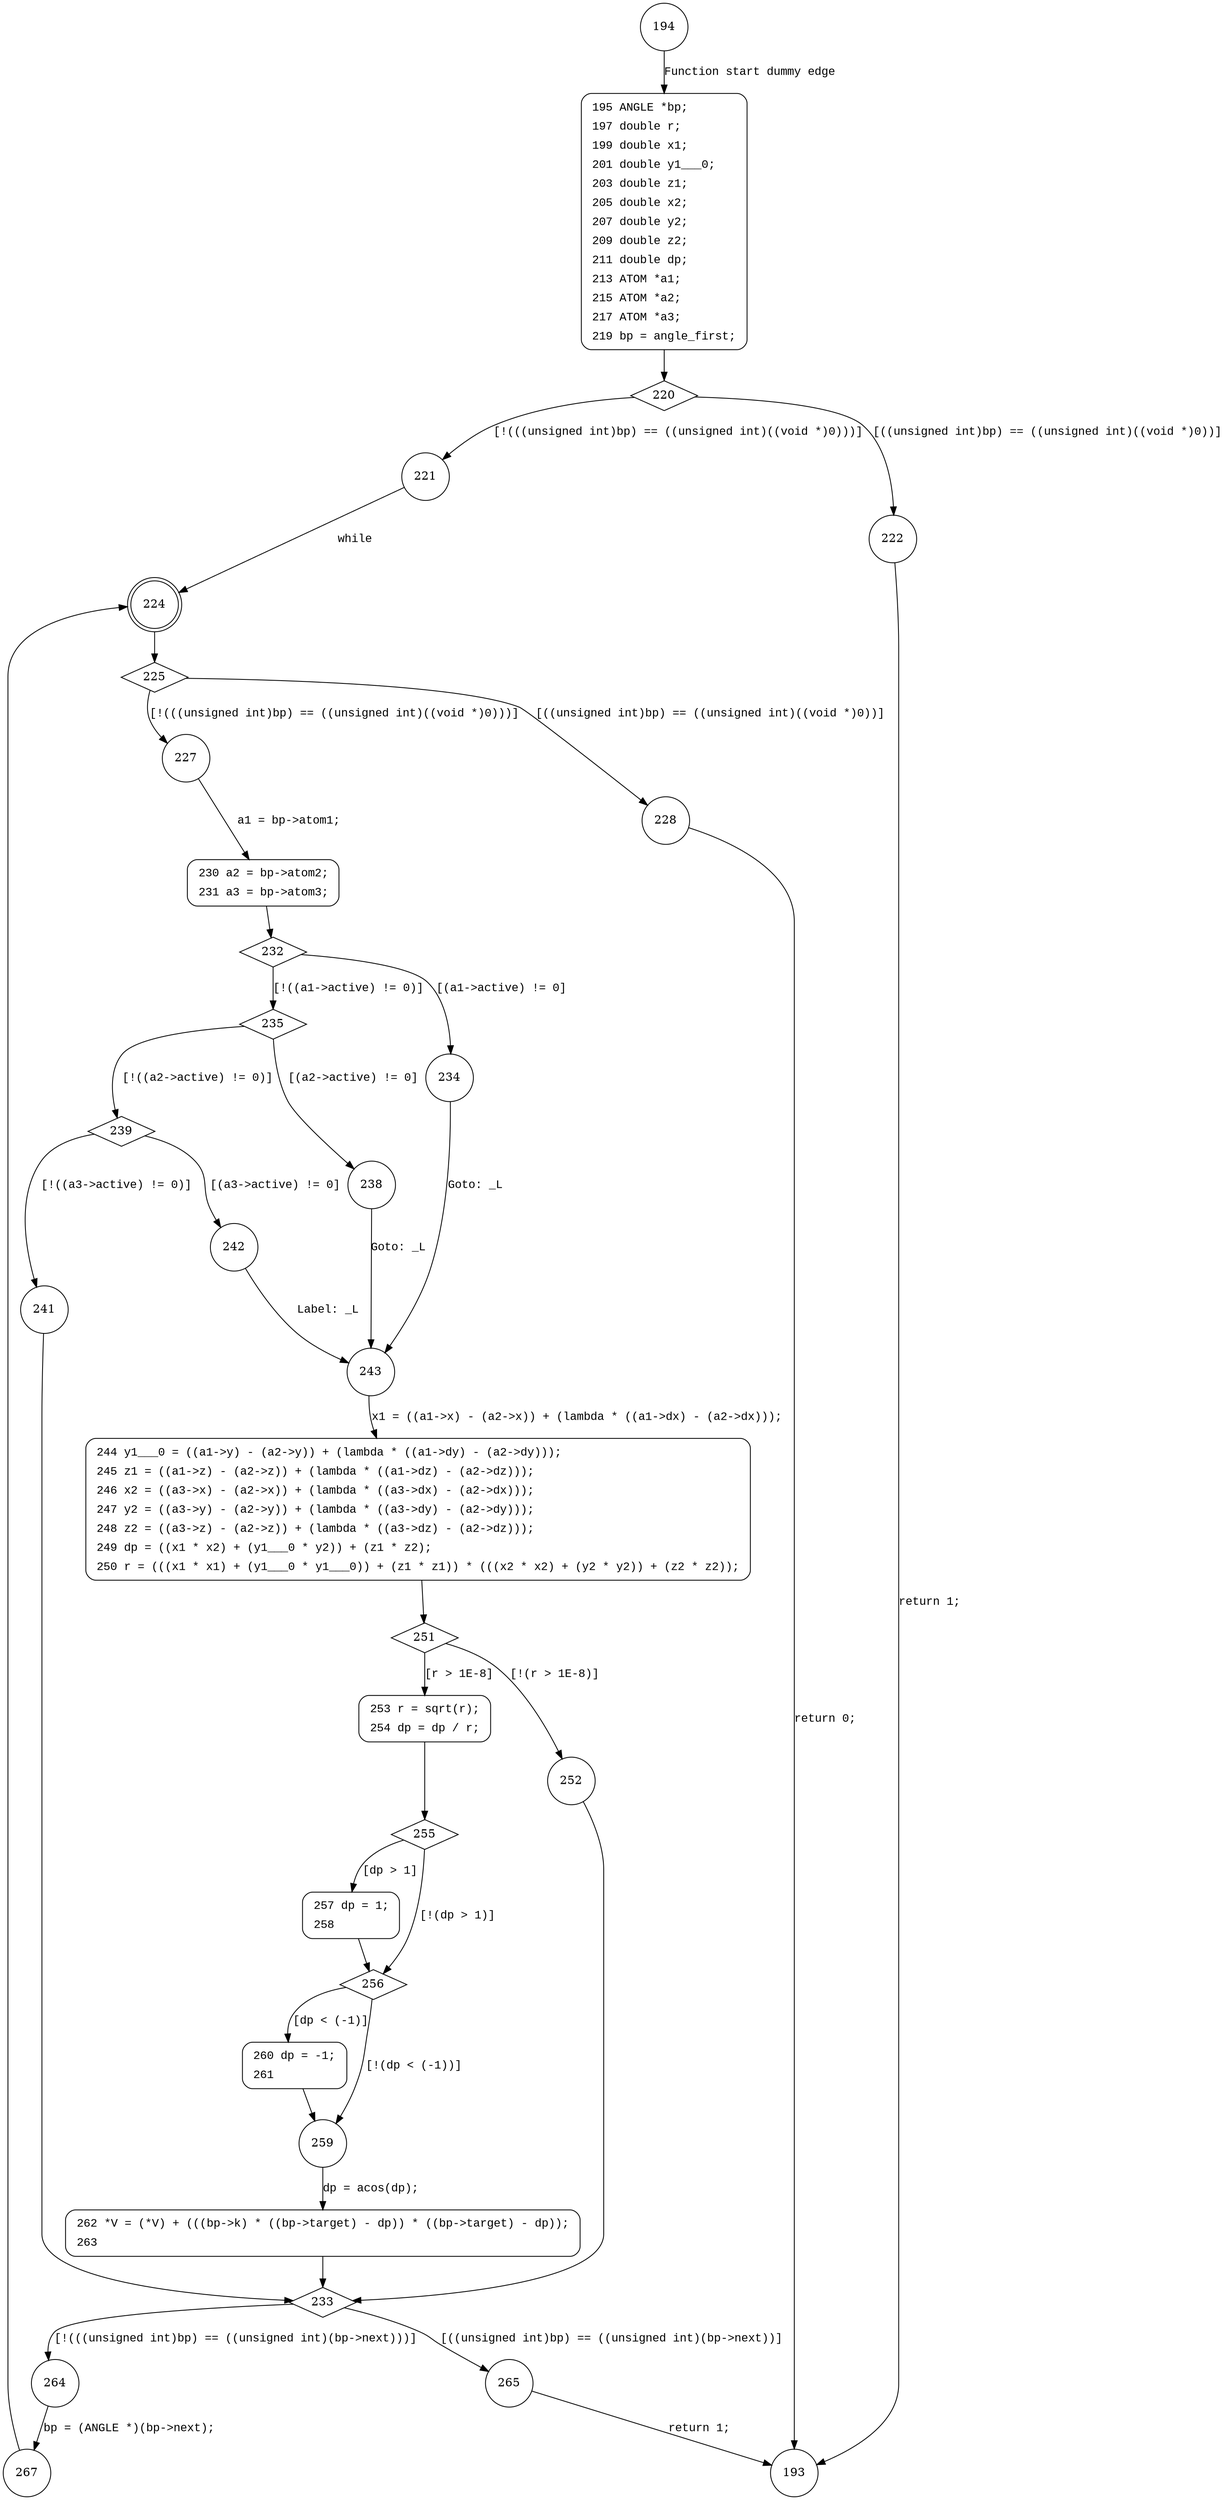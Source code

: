 digraph v_angle {
194 [shape="circle"]
195 [shape="circle"]
220 [shape="diamond"]
221 [shape="circle"]
222 [shape="circle"]
224 [shape="doublecircle"]
225 [shape="diamond"]
227 [shape="circle"]
228 [shape="circle"]
230 [shape="circle"]
232 [shape="diamond"]
235 [shape="diamond"]
234 [shape="circle"]
243 [shape="circle"]
244 [shape="circle"]
251 [shape="diamond"]
252 [shape="circle"]
253 [shape="circle"]
255 [shape="diamond"]
256 [shape="diamond"]
257 [shape="circle"]
259 [shape="circle"]
260 [shape="circle"]
262 [shape="circle"]
233 [shape="diamond"]
264 [shape="circle"]
265 [shape="circle"]
267 [shape="circle"]
239 [shape="diamond"]
238 [shape="circle"]
241 [shape="circle"]
242 [shape="circle"]
193 [shape="circle"]
195 [style="filled,bold" penwidth="1" fillcolor="white" fontname="Courier New" shape="Mrecord" label=<<table border="0" cellborder="0" cellpadding="3" bgcolor="white"><tr><td align="right">195</td><td align="left">ANGLE *bp;</td></tr><tr><td align="right">197</td><td align="left">double r;</td></tr><tr><td align="right">199</td><td align="left">double x1;</td></tr><tr><td align="right">201</td><td align="left">double y1___0;</td></tr><tr><td align="right">203</td><td align="left">double z1;</td></tr><tr><td align="right">205</td><td align="left">double x2;</td></tr><tr><td align="right">207</td><td align="left">double y2;</td></tr><tr><td align="right">209</td><td align="left">double z2;</td></tr><tr><td align="right">211</td><td align="left">double dp;</td></tr><tr><td align="right">213</td><td align="left">ATOM *a1;</td></tr><tr><td align="right">215</td><td align="left">ATOM *a2;</td></tr><tr><td align="right">217</td><td align="left">ATOM *a3;</td></tr><tr><td align="right">219</td><td align="left">bp = angle_first;</td></tr></table>>]
195 -> 220[label=""]
230 [style="filled,bold" penwidth="1" fillcolor="white" fontname="Courier New" shape="Mrecord" label=<<table border="0" cellborder="0" cellpadding="3" bgcolor="white"><tr><td align="right">230</td><td align="left">a2 = bp-&gt;atom2;</td></tr><tr><td align="right">231</td><td align="left">a3 = bp-&gt;atom3;</td></tr></table>>]
230 -> 232[label=""]
244 [style="filled,bold" penwidth="1" fillcolor="white" fontname="Courier New" shape="Mrecord" label=<<table border="0" cellborder="0" cellpadding="3" bgcolor="white"><tr><td align="right">244</td><td align="left">y1___0 = ((a1-&gt;y) - (a2-&gt;y)) + (lambda * ((a1-&gt;dy) - (a2-&gt;dy)));</td></tr><tr><td align="right">245</td><td align="left">z1 = ((a1-&gt;z) - (a2-&gt;z)) + (lambda * ((a1-&gt;dz) - (a2-&gt;dz)));</td></tr><tr><td align="right">246</td><td align="left">x2 = ((a3-&gt;x) - (a2-&gt;x)) + (lambda * ((a3-&gt;dx) - (a2-&gt;dx)));</td></tr><tr><td align="right">247</td><td align="left">y2 = ((a3-&gt;y) - (a2-&gt;y)) + (lambda * ((a3-&gt;dy) - (a2-&gt;dy)));</td></tr><tr><td align="right">248</td><td align="left">z2 = ((a3-&gt;z) - (a2-&gt;z)) + (lambda * ((a3-&gt;dz) - (a2-&gt;dz)));</td></tr><tr><td align="right">249</td><td align="left">dp = ((x1 * x2) + (y1___0 * y2)) + (z1 * z2);</td></tr><tr><td align="right">250</td><td align="left">r = (((x1 * x1) + (y1___0 * y1___0)) + (z1 * z1)) * (((x2 * x2) + (y2 * y2)) + (z2 * z2));</td></tr></table>>]
244 -> 251[label=""]
253 [style="filled,bold" penwidth="1" fillcolor="white" fontname="Courier New" shape="Mrecord" label=<<table border="0" cellborder="0" cellpadding="3" bgcolor="white"><tr><td align="right">253</td><td align="left">r = sqrt(r);</td></tr><tr><td align="right">254</td><td align="left">dp = dp / r;</td></tr></table>>]
253 -> 255[label=""]
257 [style="filled,bold" penwidth="1" fillcolor="white" fontname="Courier New" shape="Mrecord" label=<<table border="0" cellborder="0" cellpadding="3" bgcolor="white"><tr><td align="right">257</td><td align="left">dp = 1;</td></tr><tr><td align="right">258</td><td align="left"></td></tr></table>>]
257 -> 256[label=""]
260 [style="filled,bold" penwidth="1" fillcolor="white" fontname="Courier New" shape="Mrecord" label=<<table border="0" cellborder="0" cellpadding="3" bgcolor="white"><tr><td align="right">260</td><td align="left">dp = -1;</td></tr><tr><td align="right">261</td><td align="left"></td></tr></table>>]
260 -> 259[label=""]
262 [style="filled,bold" penwidth="1" fillcolor="white" fontname="Courier New" shape="Mrecord" label=<<table border="0" cellborder="0" cellpadding="3" bgcolor="white"><tr><td align="right">262</td><td align="left">*V = (*V) + (((bp-&gt;k) * ((bp-&gt;target) - dp)) * ((bp-&gt;target) - dp));</td></tr><tr><td align="right">263</td><td align="left"></td></tr></table>>]
262 -> 233[label=""]
194 -> 195 [label="Function start dummy edge" fontname="Courier New"]
220 -> 221 [label="[!(((unsigned int)bp) == ((unsigned int)((void *)0)))]" fontname="Courier New"]
220 -> 222 [label="[((unsigned int)bp) == ((unsigned int)((void *)0))]" fontname="Courier New"]
221 -> 224 [label="while" fontname="Courier New"]
224 -> 225 [label="" fontname="Courier New"]
225 -> 227 [label="[!(((unsigned int)bp) == ((unsigned int)((void *)0)))]" fontname="Courier New"]
225 -> 228 [label="[((unsigned int)bp) == ((unsigned int)((void *)0))]" fontname="Courier New"]
227 -> 230 [label="a1 = bp->atom1;" fontname="Courier New"]
232 -> 235 [label="[!((a1->active) != 0)]" fontname="Courier New"]
232 -> 234 [label="[(a1->active) != 0]" fontname="Courier New"]
243 -> 244 [label="x1 = ((a1->x) - (a2->x)) + (lambda * ((a1->dx) - (a2->dx)));" fontname="Courier New"]
251 -> 252 [label="[!(r > 1E-8)]" fontname="Courier New"]
251 -> 253 [label="[r > 1E-8]" fontname="Courier New"]
255 -> 256 [label="[!(dp > 1)]" fontname="Courier New"]
255 -> 257 [label="[dp > 1]" fontname="Courier New"]
256 -> 259 [label="[!(dp < (-1))]" fontname="Courier New"]
256 -> 260 [label="[dp < (-1)]" fontname="Courier New"]
259 -> 262 [label="dp = acos(dp);" fontname="Courier New"]
233 -> 264 [label="[!(((unsigned int)bp) == ((unsigned int)(bp->next)))]" fontname="Courier New"]
233 -> 265 [label="[((unsigned int)bp) == ((unsigned int)(bp->next))]" fontname="Courier New"]
264 -> 267 [label="bp = (ANGLE *)(bp->next);" fontname="Courier New"]
252 -> 233 [label="" fontname="Courier New"]
235 -> 239 [label="[!((a2->active) != 0)]" fontname="Courier New"]
235 -> 238 [label="[(a2->active) != 0]" fontname="Courier New"]
239 -> 241 [label="[!((a3->active) != 0)]" fontname="Courier New"]
239 -> 242 [label="[(a3->active) != 0]" fontname="Courier New"]
241 -> 233 [label="" fontname="Courier New"]
222 -> 193 [label="return 1;" fontname="Courier New"]
228 -> 193 [label="return 0;" fontname="Courier New"]
234 -> 243 [label="Goto: _L" fontname="Courier New"]
265 -> 193 [label="return 1;" fontname="Courier New"]
267 -> 224 [label="" fontname="Courier New"]
238 -> 243 [label="Goto: _L" fontname="Courier New"]
242 -> 243 [label="Label: _L" fontname="Courier New"]
}